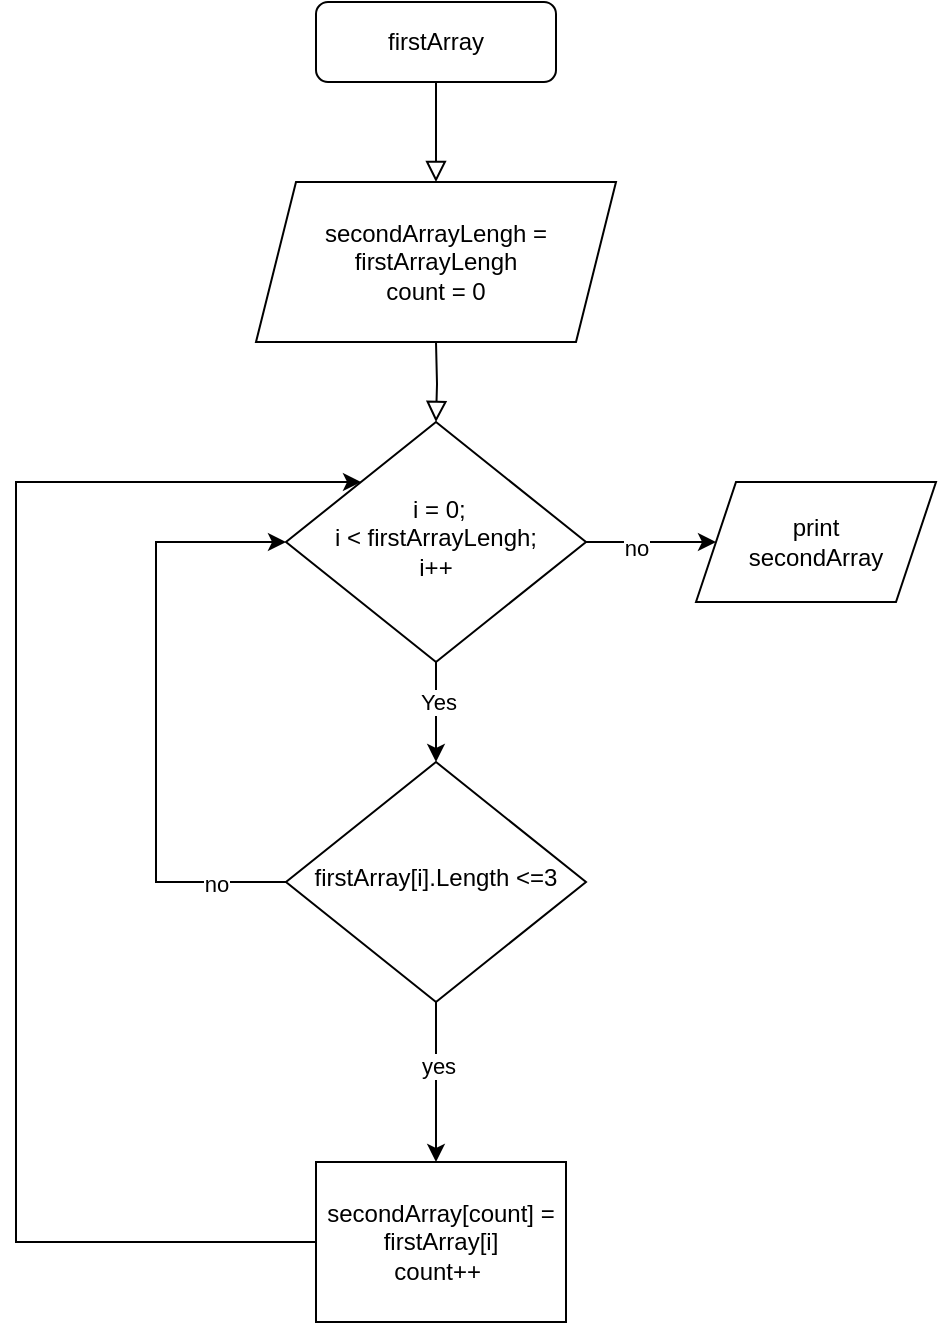 <mxfile version="20.8.10" type="device"><diagram id="C5RBs43oDa-KdzZeNtuy" name="Page-1"><mxGraphModel dx="880" dy="488" grid="1" gridSize="10" guides="1" tooltips="1" connect="1" arrows="1" fold="1" page="1" pageScale="1" pageWidth="827" pageHeight="1169" math="0" shadow="0"><root><mxCell id="WIyWlLk6GJQsqaUBKTNV-0"/><mxCell id="WIyWlLk6GJQsqaUBKTNV-1" parent="WIyWlLk6GJQsqaUBKTNV-0"/><mxCell id="WIyWlLk6GJQsqaUBKTNV-2" value="" style="rounded=0;html=1;jettySize=auto;orthogonalLoop=1;fontSize=11;endArrow=block;endFill=0;endSize=8;strokeWidth=1;shadow=0;labelBackgroundColor=none;edgeStyle=orthogonalEdgeStyle;" parent="WIyWlLk6GJQsqaUBKTNV-1" source="WIyWlLk6GJQsqaUBKTNV-3" edge="1"><mxGeometry relative="1" as="geometry"><mxPoint x="220" y="170" as="targetPoint"/></mxGeometry></mxCell><mxCell id="WIyWlLk6GJQsqaUBKTNV-3" value="firstArray" style="rounded=1;whiteSpace=wrap;html=1;fontSize=12;glass=0;strokeWidth=1;shadow=0;" parent="WIyWlLk6GJQsqaUBKTNV-1" vertex="1"><mxGeometry x="160" y="80" width="120" height="40" as="geometry"/></mxCell><mxCell id="WIyWlLk6GJQsqaUBKTNV-4" value="" style="rounded=0;html=1;jettySize=auto;orthogonalLoop=1;fontSize=11;endArrow=block;endFill=0;endSize=8;strokeWidth=1;shadow=0;labelBackgroundColor=none;edgeStyle=orthogonalEdgeStyle;" parent="WIyWlLk6GJQsqaUBKTNV-1" target="WIyWlLk6GJQsqaUBKTNV-10" edge="1"><mxGeometry y="20" relative="1" as="geometry"><mxPoint as="offset"/><mxPoint x="220" y="250" as="sourcePoint"/></mxGeometry></mxCell><mxCell id="fPINHcx7vJFF0oqwy6vS-5" value="" style="edgeStyle=orthogonalEdgeStyle;rounded=0;orthogonalLoop=1;jettySize=auto;html=1;" edge="1" parent="WIyWlLk6GJQsqaUBKTNV-1" source="WIyWlLk6GJQsqaUBKTNV-10"><mxGeometry relative="1" as="geometry"><mxPoint x="220" y="460" as="targetPoint"/></mxGeometry></mxCell><mxCell id="fPINHcx7vJFF0oqwy6vS-6" value="Yes" style="edgeLabel;html=1;align=center;verticalAlign=middle;resizable=0;points=[];" vertex="1" connectable="0" parent="fPINHcx7vJFF0oqwy6vS-5"><mxGeometry x="-0.2" y="1" relative="1" as="geometry"><mxPoint as="offset"/></mxGeometry></mxCell><mxCell id="fPINHcx7vJFF0oqwy6vS-14" style="edgeStyle=orthogonalEdgeStyle;rounded=0;orthogonalLoop=1;jettySize=auto;html=1;exitX=1;exitY=0.5;exitDx=0;exitDy=0;" edge="1" parent="WIyWlLk6GJQsqaUBKTNV-1" source="WIyWlLk6GJQsqaUBKTNV-10"><mxGeometry relative="1" as="geometry"><mxPoint x="360" y="350" as="targetPoint"/></mxGeometry></mxCell><mxCell id="fPINHcx7vJFF0oqwy6vS-19" value="no" style="edgeLabel;html=1;align=center;verticalAlign=middle;resizable=0;points=[];" vertex="1" connectable="0" parent="fPINHcx7vJFF0oqwy6vS-14"><mxGeometry x="-0.231" y="-3" relative="1" as="geometry"><mxPoint as="offset"/></mxGeometry></mxCell><mxCell id="WIyWlLk6GJQsqaUBKTNV-10" value="&amp;nbsp;i = 0;&lt;br&gt;i &amp;lt; firstArrayLengh;&lt;br&gt;i++" style="rhombus;whiteSpace=wrap;html=1;shadow=0;fontFamily=Helvetica;fontSize=12;align=center;strokeWidth=1;spacing=6;spacingTop=-4;" parent="WIyWlLk6GJQsqaUBKTNV-1" vertex="1"><mxGeometry x="145" y="290" width="150" height="120" as="geometry"/></mxCell><mxCell id="fPINHcx7vJFF0oqwy6vS-2" value="secondArrayLengh = firstArrayLengh&lt;br&gt;count = 0" style="shape=parallelogram;perimeter=parallelogramPerimeter;whiteSpace=wrap;html=1;fixedSize=1;" vertex="1" parent="WIyWlLk6GJQsqaUBKTNV-1"><mxGeometry x="130" y="170" width="180" height="80" as="geometry"/></mxCell><mxCell id="fPINHcx7vJFF0oqwy6vS-8" value="" style="edgeStyle=orthogonalEdgeStyle;rounded=0;orthogonalLoop=1;jettySize=auto;html=1;" edge="1" parent="WIyWlLk6GJQsqaUBKTNV-1" source="fPINHcx7vJFF0oqwy6vS-4"><mxGeometry relative="1" as="geometry"><mxPoint x="220" y="660" as="targetPoint"/></mxGeometry></mxCell><mxCell id="fPINHcx7vJFF0oqwy6vS-9" value="yes" style="edgeLabel;html=1;align=center;verticalAlign=middle;resizable=0;points=[];" vertex="1" connectable="0" parent="fPINHcx7vJFF0oqwy6vS-8"><mxGeometry x="-0.2" y="1" relative="1" as="geometry"><mxPoint as="offset"/></mxGeometry></mxCell><mxCell id="fPINHcx7vJFF0oqwy6vS-12" style="edgeStyle=orthogonalEdgeStyle;rounded=0;orthogonalLoop=1;jettySize=auto;html=1;exitX=0;exitY=0.5;exitDx=0;exitDy=0;entryX=0;entryY=0.5;entryDx=0;entryDy=0;" edge="1" parent="WIyWlLk6GJQsqaUBKTNV-1" source="fPINHcx7vJFF0oqwy6vS-4" target="WIyWlLk6GJQsqaUBKTNV-10"><mxGeometry relative="1" as="geometry"><Array as="points"><mxPoint x="80" y="520"/><mxPoint x="80" y="350"/></Array></mxGeometry></mxCell><mxCell id="fPINHcx7vJFF0oqwy6vS-13" value="no" style="edgeLabel;html=1;align=center;verticalAlign=middle;resizable=0;points=[];" vertex="1" connectable="0" parent="fPINHcx7vJFF0oqwy6vS-12"><mxGeometry x="-0.767" y="1" relative="1" as="geometry"><mxPoint as="offset"/></mxGeometry></mxCell><mxCell id="fPINHcx7vJFF0oqwy6vS-4" value="firstArray[i].Length &amp;lt;=3" style="rhombus;whiteSpace=wrap;html=1;shadow=0;fontFamily=Helvetica;fontSize=12;align=center;strokeWidth=1;spacing=6;spacingTop=-4;" vertex="1" parent="WIyWlLk6GJQsqaUBKTNV-1"><mxGeometry x="145" y="460" width="150" height="120" as="geometry"/></mxCell><mxCell id="fPINHcx7vJFF0oqwy6vS-18" value="" style="edgeStyle=orthogonalEdgeStyle;rounded=0;orthogonalLoop=1;jettySize=auto;html=1;entryX=0;entryY=0;entryDx=0;entryDy=0;" edge="1" parent="WIyWlLk6GJQsqaUBKTNV-1" source="fPINHcx7vJFF0oqwy6vS-10" target="WIyWlLk6GJQsqaUBKTNV-10"><mxGeometry relative="1" as="geometry"><mxPoint x="80" y="700" as="targetPoint"/><Array as="points"><mxPoint x="10" y="700"/><mxPoint x="10" y="320"/></Array></mxGeometry></mxCell><mxCell id="fPINHcx7vJFF0oqwy6vS-10" value="secondArray[count] = firstArray[i]&lt;br&gt;count++&amp;nbsp;" style="rounded=0;whiteSpace=wrap;html=1;" vertex="1" parent="WIyWlLk6GJQsqaUBKTNV-1"><mxGeometry x="160" y="660" width="125" height="80" as="geometry"/></mxCell><mxCell id="fPINHcx7vJFF0oqwy6vS-15" value="print&lt;br&gt;secondArray" style="shape=parallelogram;perimeter=parallelogramPerimeter;whiteSpace=wrap;html=1;fixedSize=1;" vertex="1" parent="WIyWlLk6GJQsqaUBKTNV-1"><mxGeometry x="350" y="320" width="120" height="60" as="geometry"/></mxCell></root></mxGraphModel></diagram></mxfile>